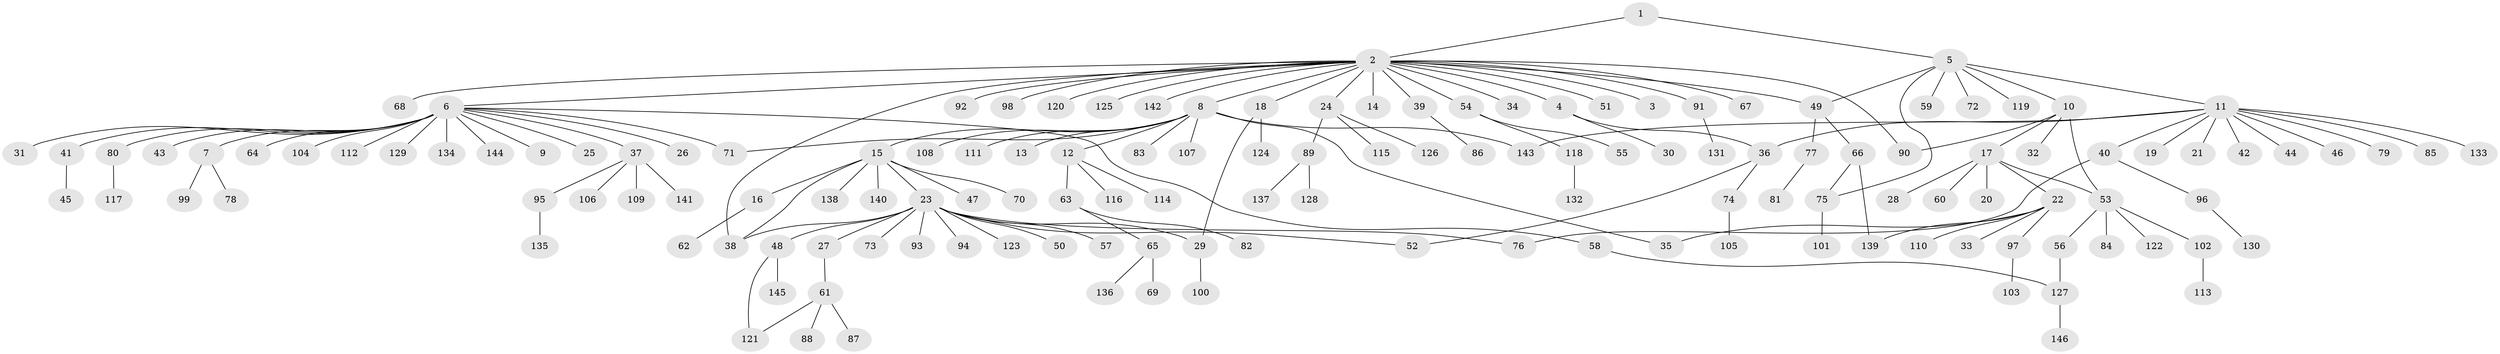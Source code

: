 // coarse degree distribution, {2: 0.11965811965811966, 22: 0.008547008547008548, 1: 0.6923076923076923, 3: 0.06837606837606838, 7: 0.017094017094017096, 21: 0.008547008547008548, 13: 0.008547008547008548, 8: 0.008547008547008548, 11: 0.008547008547008548, 4: 0.02564102564102564, 6: 0.008547008547008548, 12: 0.008547008547008548, 5: 0.017094017094017096}
// Generated by graph-tools (version 1.1) at 2025/23/03/03/25 07:23:50]
// undirected, 146 vertices, 161 edges
graph export_dot {
graph [start="1"]
  node [color=gray90,style=filled];
  1;
  2;
  3;
  4;
  5;
  6;
  7;
  8;
  9;
  10;
  11;
  12;
  13;
  14;
  15;
  16;
  17;
  18;
  19;
  20;
  21;
  22;
  23;
  24;
  25;
  26;
  27;
  28;
  29;
  30;
  31;
  32;
  33;
  34;
  35;
  36;
  37;
  38;
  39;
  40;
  41;
  42;
  43;
  44;
  45;
  46;
  47;
  48;
  49;
  50;
  51;
  52;
  53;
  54;
  55;
  56;
  57;
  58;
  59;
  60;
  61;
  62;
  63;
  64;
  65;
  66;
  67;
  68;
  69;
  70;
  71;
  72;
  73;
  74;
  75;
  76;
  77;
  78;
  79;
  80;
  81;
  82;
  83;
  84;
  85;
  86;
  87;
  88;
  89;
  90;
  91;
  92;
  93;
  94;
  95;
  96;
  97;
  98;
  99;
  100;
  101;
  102;
  103;
  104;
  105;
  106;
  107;
  108;
  109;
  110;
  111;
  112;
  113;
  114;
  115;
  116;
  117;
  118;
  119;
  120;
  121;
  122;
  123;
  124;
  125;
  126;
  127;
  128;
  129;
  130;
  131;
  132;
  133;
  134;
  135;
  136;
  137;
  138;
  139;
  140;
  141;
  142;
  143;
  144;
  145;
  146;
  1 -- 2;
  1 -- 5;
  2 -- 3;
  2 -- 4;
  2 -- 6;
  2 -- 8;
  2 -- 14;
  2 -- 18;
  2 -- 24;
  2 -- 34;
  2 -- 38;
  2 -- 39;
  2 -- 49;
  2 -- 51;
  2 -- 54;
  2 -- 67;
  2 -- 68;
  2 -- 90;
  2 -- 91;
  2 -- 92;
  2 -- 98;
  2 -- 120;
  2 -- 125;
  2 -- 142;
  4 -- 30;
  4 -- 36;
  5 -- 10;
  5 -- 11;
  5 -- 49;
  5 -- 59;
  5 -- 72;
  5 -- 75;
  5 -- 119;
  6 -- 7;
  6 -- 9;
  6 -- 25;
  6 -- 26;
  6 -- 31;
  6 -- 37;
  6 -- 41;
  6 -- 43;
  6 -- 58;
  6 -- 64;
  6 -- 71;
  6 -- 80;
  6 -- 104;
  6 -- 112;
  6 -- 129;
  6 -- 134;
  6 -- 144;
  7 -- 78;
  7 -- 99;
  8 -- 12;
  8 -- 13;
  8 -- 15;
  8 -- 35;
  8 -- 71;
  8 -- 83;
  8 -- 107;
  8 -- 108;
  8 -- 111;
  8 -- 143;
  10 -- 17;
  10 -- 32;
  10 -- 53;
  10 -- 90;
  11 -- 19;
  11 -- 21;
  11 -- 36;
  11 -- 40;
  11 -- 42;
  11 -- 44;
  11 -- 46;
  11 -- 79;
  11 -- 85;
  11 -- 133;
  11 -- 143;
  12 -- 63;
  12 -- 114;
  12 -- 116;
  15 -- 16;
  15 -- 23;
  15 -- 38;
  15 -- 47;
  15 -- 70;
  15 -- 138;
  15 -- 140;
  16 -- 62;
  17 -- 20;
  17 -- 22;
  17 -- 28;
  17 -- 53;
  17 -- 60;
  18 -- 29;
  18 -- 124;
  22 -- 33;
  22 -- 35;
  22 -- 97;
  22 -- 110;
  22 -- 139;
  23 -- 27;
  23 -- 29;
  23 -- 38;
  23 -- 48;
  23 -- 50;
  23 -- 52;
  23 -- 57;
  23 -- 73;
  23 -- 76;
  23 -- 93;
  23 -- 94;
  23 -- 123;
  24 -- 89;
  24 -- 115;
  24 -- 126;
  27 -- 61;
  29 -- 100;
  36 -- 52;
  36 -- 74;
  37 -- 95;
  37 -- 106;
  37 -- 109;
  37 -- 141;
  39 -- 86;
  40 -- 76;
  40 -- 96;
  41 -- 45;
  48 -- 121;
  48 -- 145;
  49 -- 66;
  49 -- 77;
  53 -- 56;
  53 -- 84;
  53 -- 102;
  53 -- 122;
  54 -- 55;
  54 -- 118;
  56 -- 127;
  58 -- 127;
  61 -- 87;
  61 -- 88;
  61 -- 121;
  63 -- 65;
  63 -- 82;
  65 -- 69;
  65 -- 136;
  66 -- 75;
  66 -- 139;
  74 -- 105;
  75 -- 101;
  77 -- 81;
  80 -- 117;
  89 -- 128;
  89 -- 137;
  91 -- 131;
  95 -- 135;
  96 -- 130;
  97 -- 103;
  102 -- 113;
  118 -- 132;
  127 -- 146;
}
